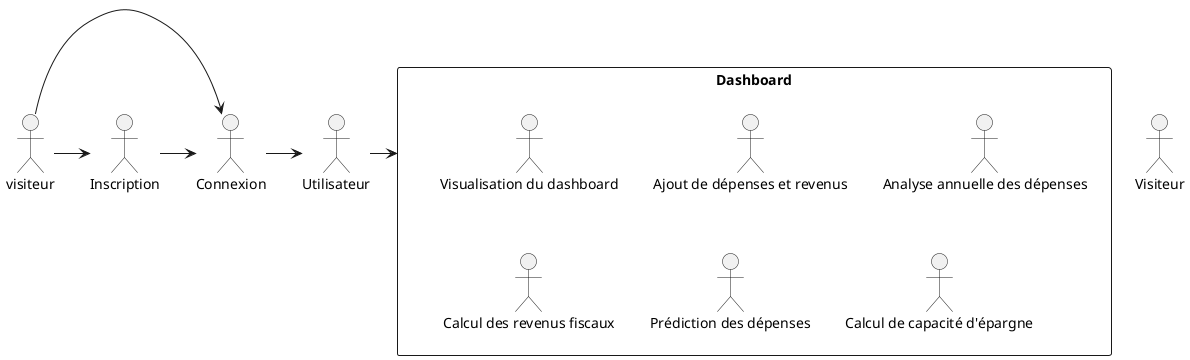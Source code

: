 @startuml
top to bottom direction

actor Utilisateur
actor Visiteur

  Connexion as UC1
  Inscription as UC2

rectangle "Dashboard" as UC9{
  "Visualisation du dashboard" as UC3
  "Visualisation des détails" as UC4
  "Ajout de dépenses et revenus" as UC4
  "Analyse annuelle des dépenses" as UC5
  "Calcul des revenus fiscaux" as UC6
  "Prédiction des dépenses" as UC7
  "Calcul de capacité d'épargne" as UC8
}

visiteur -> UC1
visiteur -> UC2
UC1 -> Utilisateur
UC2 -> UC1
Utilisateur -> UC9

@enduml
